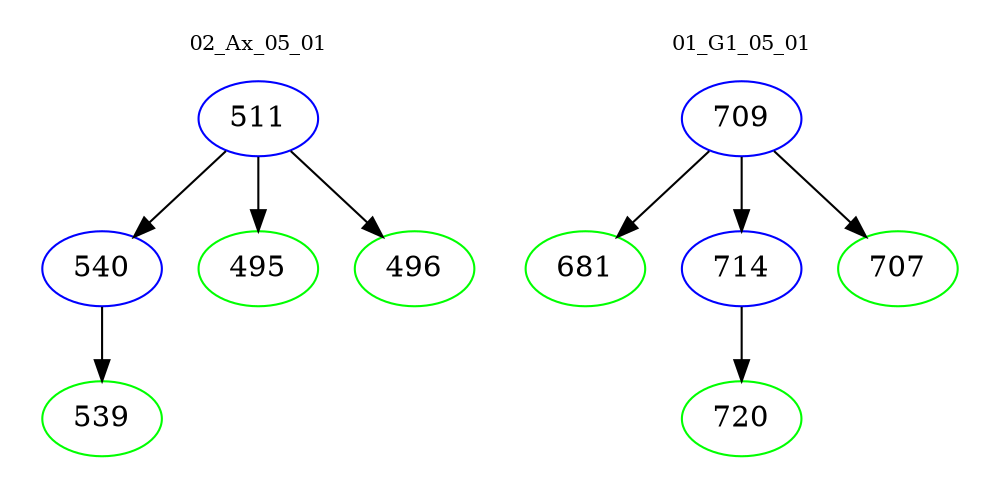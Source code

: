 digraph{
subgraph cluster_0 {
color = white
label = "02_Ax_05_01";
fontsize=10;
T0_511 [label="511", color="blue"]
T0_511 -> T0_540 [color="black"]
T0_540 [label="540", color="blue"]
T0_540 -> T0_539 [color="black"]
T0_539 [label="539", color="green"]
T0_511 -> T0_495 [color="black"]
T0_495 [label="495", color="green"]
T0_511 -> T0_496 [color="black"]
T0_496 [label="496", color="green"]
}
subgraph cluster_1 {
color = white
label = "01_G1_05_01";
fontsize=10;
T1_709 [label="709", color="blue"]
T1_709 -> T1_681 [color="black"]
T1_681 [label="681", color="green"]
T1_709 -> T1_714 [color="black"]
T1_714 [label="714", color="blue"]
T1_714 -> T1_720 [color="black"]
T1_720 [label="720", color="green"]
T1_709 -> T1_707 [color="black"]
T1_707 [label="707", color="green"]
}
}
